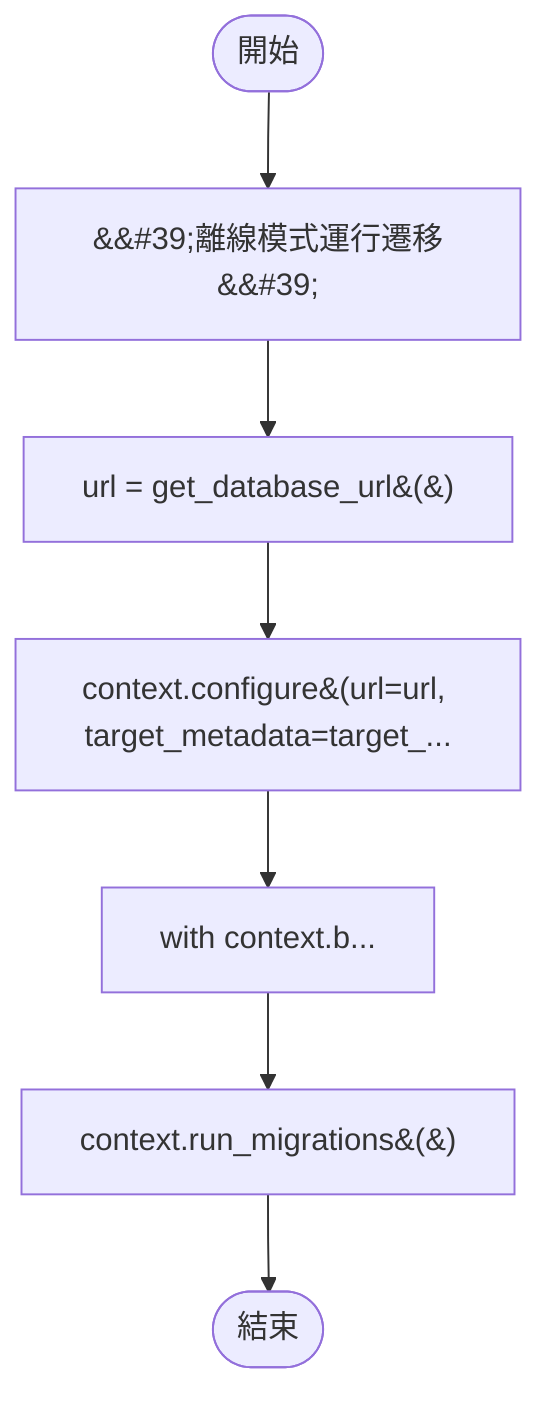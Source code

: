 flowchart TB
    n1([開始])
    n2([結束])
    n3[&amp;&#35;39;離線模式運行遷移&amp;&#35;39;]
    n4[url = get_database_url&#40;&#41;]
    n5[context.configure&#40;url=url, target_metadata=target_...]
    n6[with context.b...]
    n7[context.run_migrations&#40;&#41;]
    n1 --> n3
    n3 --> n4
    n4 --> n5
    n5 --> n6
    n6 --> n7
    n7 --> n2